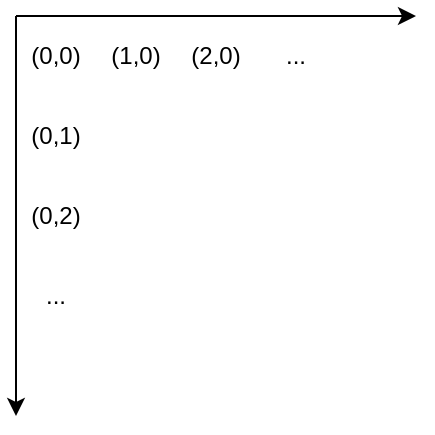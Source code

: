 <mxfile version="12.1.0" type="device" pages="1"><diagram id="ryAR56YImg2CsClnGLPr" name="field"><mxGraphModel dx="632" dy="474" grid="1" gridSize="10" guides="1" tooltips="1" connect="1" arrows="1" fold="1" page="1" pageScale="1" pageWidth="1169" pageHeight="1654" math="0" shadow="0"><root><mxCell id="0"/><mxCell id="1" parent="0"/><mxCell id="CyO8ebQXZz-AJ6xVvLgE-1" value="" style="endArrow=classic;html=1;" edge="1" parent="1"><mxGeometry width="50" height="50" relative="1" as="geometry"><mxPoint x="440" y="240" as="sourcePoint"/><mxPoint x="440" y="440" as="targetPoint"/></mxGeometry></mxCell><mxCell id="CyO8ebQXZz-AJ6xVvLgE-2" value="" style="endArrow=classic;html=1;" edge="1" parent="1"><mxGeometry width="50" height="50" relative="1" as="geometry"><mxPoint x="440" y="240" as="sourcePoint"/><mxPoint x="640" y="240" as="targetPoint"/></mxGeometry></mxCell><mxCell id="CyO8ebQXZz-AJ6xVvLgE-3" value="(0,0)" style="text;html=1;strokeColor=none;fillColor=none;align=center;verticalAlign=middle;whiteSpace=wrap;rounded=0;" vertex="1" parent="1"><mxGeometry x="440" y="250" width="40" height="20" as="geometry"/></mxCell><mxCell id="CyO8ebQXZz-AJ6xVvLgE-4" value="(1,0)" style="text;html=1;strokeColor=none;fillColor=none;align=center;verticalAlign=middle;whiteSpace=wrap;rounded=0;" vertex="1" parent="1"><mxGeometry x="480" y="250" width="40" height="20" as="geometry"/></mxCell><mxCell id="CyO8ebQXZz-AJ6xVvLgE-5" value="(2,0)" style="text;html=1;strokeColor=none;fillColor=none;align=center;verticalAlign=middle;whiteSpace=wrap;rounded=0;" vertex="1" parent="1"><mxGeometry x="520" y="250" width="40" height="20" as="geometry"/></mxCell><mxCell id="CyO8ebQXZz-AJ6xVvLgE-6" value="..." style="text;html=1;strokeColor=none;fillColor=none;align=center;verticalAlign=middle;whiteSpace=wrap;rounded=0;" vertex="1" parent="1"><mxGeometry x="560" y="250" width="40" height="20" as="geometry"/></mxCell><mxCell id="CyO8ebQXZz-AJ6xVvLgE-7" value="(0,1)" style="text;html=1;strokeColor=none;fillColor=none;align=center;verticalAlign=middle;whiteSpace=wrap;rounded=0;" vertex="1" parent="1"><mxGeometry x="440" y="290" width="40" height="20" as="geometry"/></mxCell><mxCell id="CyO8ebQXZz-AJ6xVvLgE-8" value="(0,2)" style="text;html=1;strokeColor=none;fillColor=none;align=center;verticalAlign=middle;whiteSpace=wrap;rounded=0;" vertex="1" parent="1"><mxGeometry x="440" y="330" width="40" height="20" as="geometry"/></mxCell><mxCell id="CyO8ebQXZz-AJ6xVvLgE-9" value="..." style="text;html=1;strokeColor=none;fillColor=none;align=center;verticalAlign=middle;whiteSpace=wrap;rounded=0;" vertex="1" parent="1"><mxGeometry x="440" y="370" width="40" height="20" as="geometry"/></mxCell></root></mxGraphModel></diagram></mxfile>